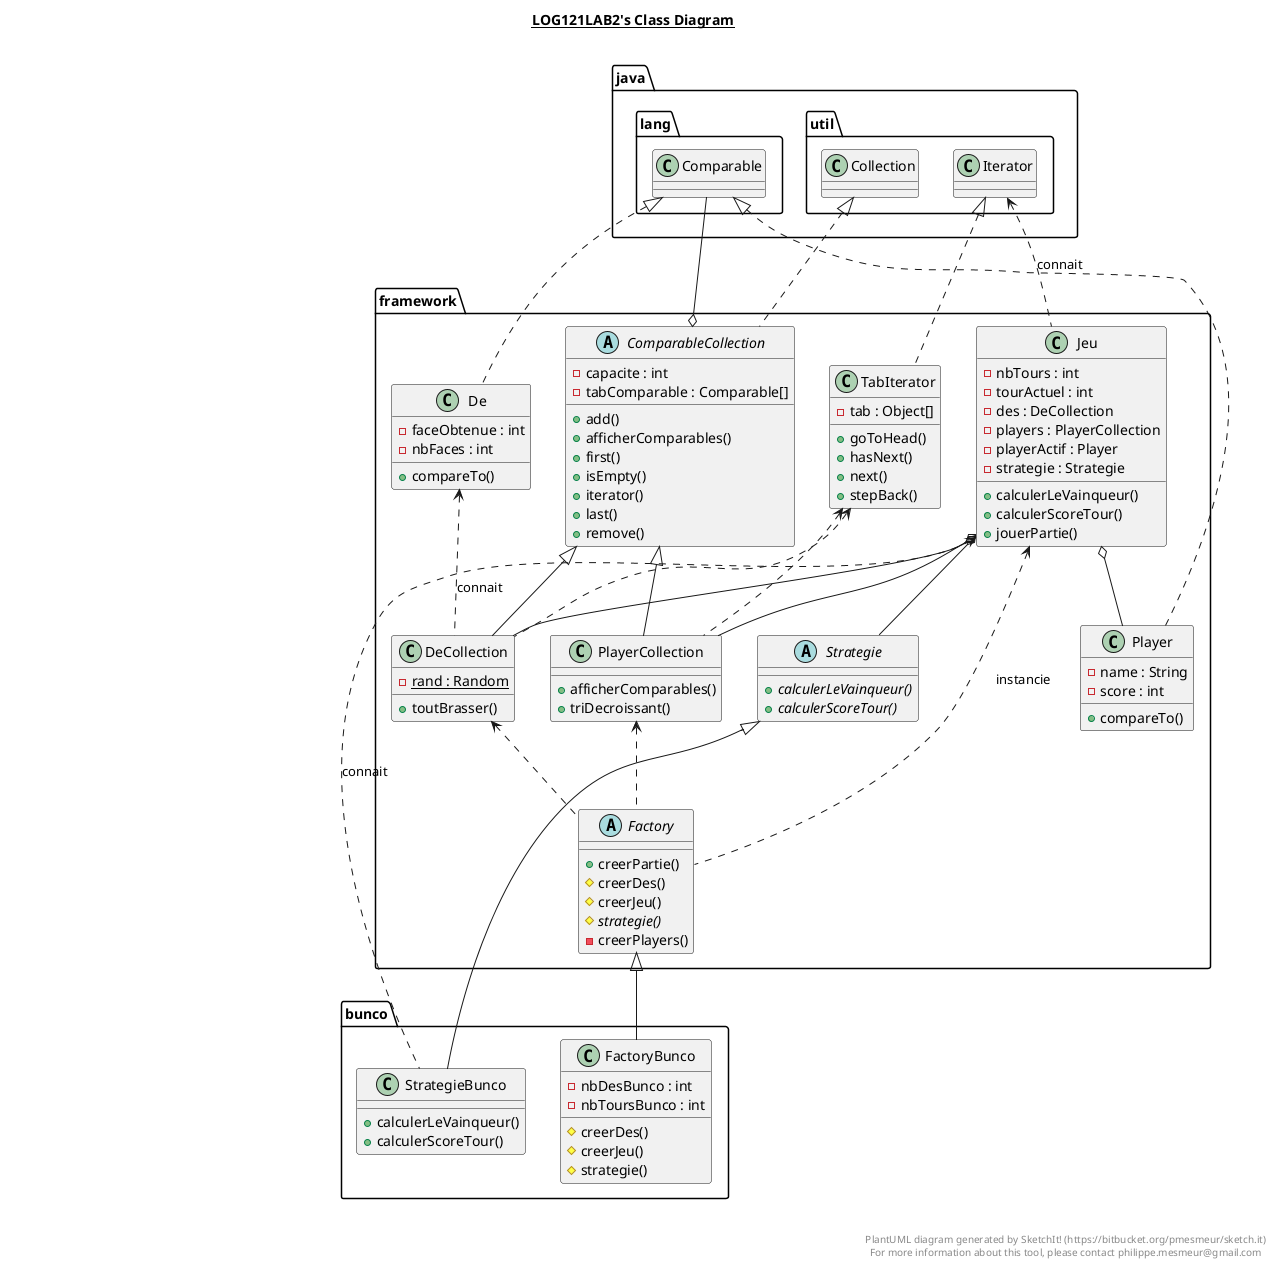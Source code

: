 @startuml

title __LOG121LAB2's Class Diagram__\n

  namespace bunco {
      class bunco.FactoryBunco {
          - nbDesBunco : int
          - nbToursBunco : int
          # creerDes()
          # creerJeu()
          # strategie()
      }
    }
  

  namespace bunco {
    class bunco.StrategieBunco {
            + calculerLeVainqueur()
            + calculerScoreTour()
    }
  }
  

  namespace framework {
      abstract class framework.ComparableCollection {
          - capacite : int
          - tabComparable : Comparable[]
          + add()
          + afficherComparables()
          + first()
          + isEmpty()
          + iterator()
          + last()
          + remove()
      }
    }


    namespace framework {
      class framework.De {
          - faceObtenue : int
          - nbFaces : int
          + compareTo()
      }
    }


    namespace framework {
      class framework.DeCollection {
          {static} - rand : Random
          + toutBrasser()
      }
    }


    namespace framework {
      abstract class framework.Factory {
          + creerPartie()
          # creerDes()
          # creerJeu()
          {abstract} # strategie()
          - creerPlayers()
      }
    }


    namespace framework {
      class framework.Jeu {
          - nbTours : int
          - tourActuel : int
          - des : DeCollection
          - players : PlayerCollection
          - playerActif : Player
          - strategie : Strategie
          + calculerLeVainqueur()
          + calculerScoreTour()
          + jouerPartie()
      }
    }


    namespace framework {
      class framework.Player {
          - name : String
          - score : int
          + compareTo()
      }
    }


    namespace framework {
      class framework.PlayerCollection {
          + afficherComparables()
          + triDecroissant()
      }
    }


    namespace framework {
      abstract class framework.Strategie {
          {abstract} + calculerLeVainqueur()
          {abstract} + calculerScoreTour()
      }
    }


    namespace framework {
      class framework.TabIterator {
          - tab : Object[]
          + goToHead()
          + hasNext()
          + next()
          + stepBack()
      }
    }
  

  namespace programmeTest {
    class programmeTest.TestMain {
    }
  }
  

  namespace tests {
    class tests.DeTest {
    }
  }
  

  namespace tests {
    class tests.JeuTest {
    }
  }
  

  namespace tests {
    class tests.PlayerTest {
    }
  }
  

  namespace tests {
    class tests.StrategieBuncoTest {
    }
  }
  

  bunco.FactoryBunco -up-|> framework.Factory
  bunco.StrategieBunco -up-|> framework.Strategie
  framework.ComparableCollection .up.|> java.util.Collection
  framework.De .up.|> java.lang.Comparable
  framework.DeCollection -up-|> framework.ComparableCollection
  framework.Jeu o-- framework.DeCollection
  framework.Jeu o-- framework.Player
  framework.Jeu o-- framework.PlayerCollection
  framework.Jeu o-- framework.Strategie
  framework.Player .up.|> java.lang.Comparable
  framework.PlayerCollection -up-|> framework.ComparableCollection
  framework.TabIterator .up.|> java.util.Iterator
  tests.DeTest o-- framework.De : de1
  tests.DeTest o-- framework.De : de2
  framework.DeCollection .up.> framework.TabIterator
  framework.PlayerCollection .up.> framework.TabIterator
  framework.ComparableCollection o-- java.lang.Comparable
  bunco.StrategieBunco .up.> framework.Jeu : connait
  framework.Factory .up.> framework.Jeu : instancie
  framework.Factory .up.> framework.DeCollection
  framework.Factory .up.> framework.PlayerCollection
  framework.Jeu .up.> java.util.Iterator : connait
  framework.DeCollection .up.> framework.De : connait

hide tests
hide programmeTest



right footer


PlantUML diagram generated by SketchIt! (https://bitbucket.org/pmesmeur/sketch.it)
For more information about this tool, please contact philippe.mesmeur@gmail.com
endfooter

@enduml
